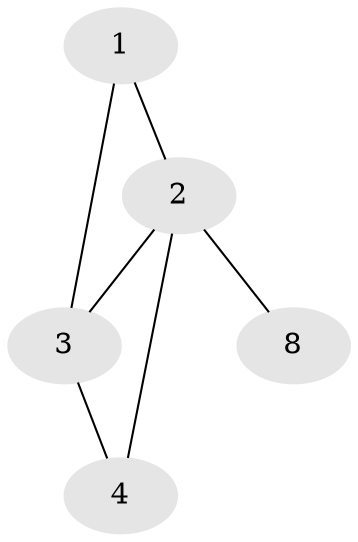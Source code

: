 // Generated by graph-tools (version 1.1) at 2025/46/02/15/25 05:46:28]
// undirected, 5 vertices, 6 edges
graph export_dot {
graph [start="1"]
  node [color=gray90,style=filled];
  1 [super="+15"];
  2 [super="+5+11"];
  3 [super="+10+14"];
  4 [super="+6+7+12+17+19+20"];
  8 [super="+9+13"];
  1 -- 2;
  1 -- 3;
  2 -- 3;
  2 -- 4;
  2 -- 8;
  3 -- 4;
}
